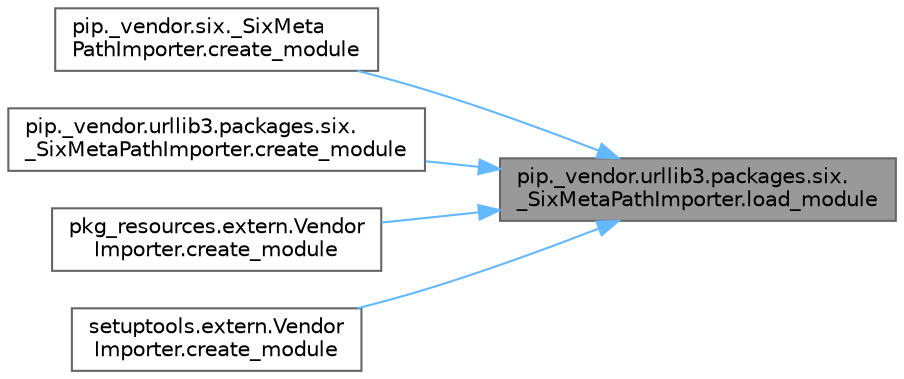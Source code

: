 digraph "pip._vendor.urllib3.packages.six._SixMetaPathImporter.load_module"
{
 // LATEX_PDF_SIZE
  bgcolor="transparent";
  edge [fontname=Helvetica,fontsize=10,labelfontname=Helvetica,labelfontsize=10];
  node [fontname=Helvetica,fontsize=10,shape=box,height=0.2,width=0.4];
  rankdir="RL";
  Node1 [id="Node000001",label="pip._vendor.urllib3.packages.six.\l_SixMetaPathImporter.load_module",height=0.2,width=0.4,color="gray40", fillcolor="grey60", style="filled", fontcolor="black",tooltip=" "];
  Node1 -> Node2 [id="edge1_Node000001_Node000002",dir="back",color="steelblue1",style="solid",tooltip=" "];
  Node2 [id="Node000002",label="pip._vendor.six._SixMeta\lPathImporter.create_module",height=0.2,width=0.4,color="grey40", fillcolor="white", style="filled",URL="$classpip_1_1__vendor_1_1six_1_1___six_meta_path_importer.html#ae8c21de6f36ed8ac6e035417a9971f92",tooltip=" "];
  Node1 -> Node3 [id="edge2_Node000001_Node000003",dir="back",color="steelblue1",style="solid",tooltip=" "];
  Node3 [id="Node000003",label="pip._vendor.urllib3.packages.six.\l_SixMetaPathImporter.create_module",height=0.2,width=0.4,color="grey40", fillcolor="white", style="filled",URL="$classpip_1_1__vendor_1_1urllib3_1_1packages_1_1six_1_1___six_meta_path_importer.html#ab65372141ada5641b65bfb0a0d880213",tooltip=" "];
  Node1 -> Node4 [id="edge3_Node000001_Node000004",dir="back",color="steelblue1",style="solid",tooltip=" "];
  Node4 [id="Node000004",label="pkg_resources.extern.Vendor\lImporter.create_module",height=0.2,width=0.4,color="grey40", fillcolor="white", style="filled",URL="$classpkg__resources_1_1extern_1_1_vendor_importer.html#acc33bc319fa6eacc92b341bd5fdcf80b",tooltip=" "];
  Node1 -> Node5 [id="edge4_Node000001_Node000005",dir="back",color="steelblue1",style="solid",tooltip=" "];
  Node5 [id="Node000005",label="setuptools.extern.Vendor\lImporter.create_module",height=0.2,width=0.4,color="grey40", fillcolor="white", style="filled",URL="$classsetuptools_1_1extern_1_1_vendor_importer.html#a8c283626f39840cb004010ff1fb5368e",tooltip=" "];
}
